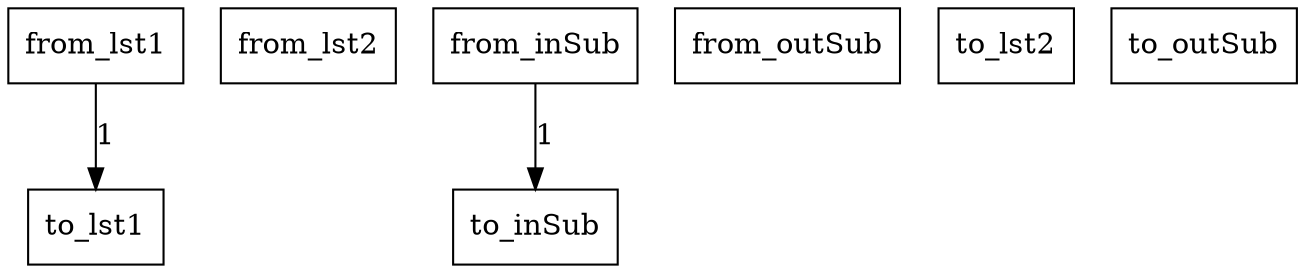 digraph {
    graph [rankdir=TB
          ,bgcolor=transparent];
    node [shape=box
         ,fillcolor=white
         ,style=filled];
    0 [label=<from_lst1>];
    1 [label=<from_lst2>];
    2 [label=<from_inSub>];
    3 [label=<from_outSub>];
    4 [label=<to_lst1>];
    5 [label=<to_lst2>];
    6 [label=<to_inSub>];
    7 [label=<to_outSub>];
    0 -> 4 [label=1];
    2 -> 6 [label=1];
}